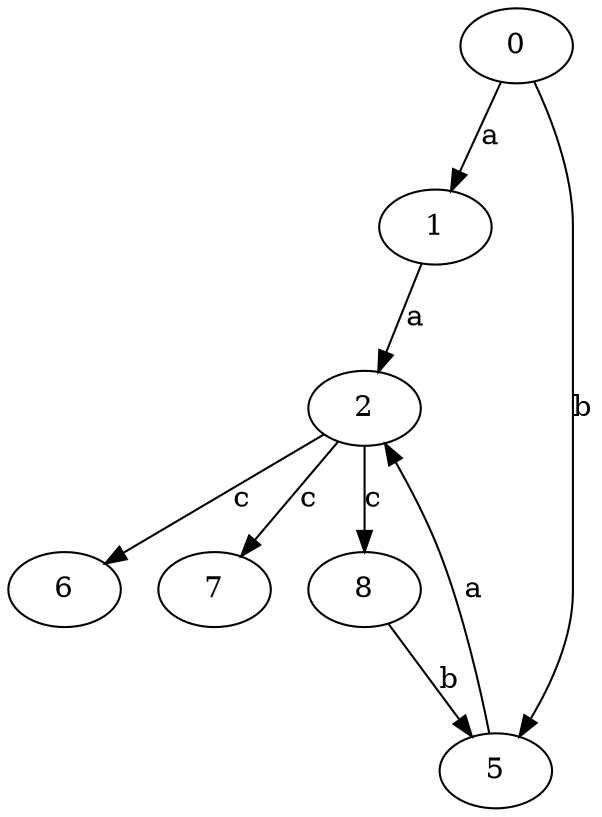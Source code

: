 strict digraph  {
0;
1;
2;
5;
6;
7;
8;
0 -> 1  [label=a];
0 -> 5  [label=b];
1 -> 2  [label=a];
2 -> 6  [label=c];
2 -> 7  [label=c];
2 -> 8  [label=c];
5 -> 2  [label=a];
8 -> 5  [label=b];
}
